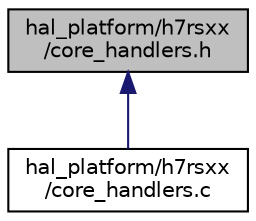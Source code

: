 digraph "hal_platform/h7rsxx/core_handlers.h"
{
 // INTERACTIVE_SVG=YES
 // LATEX_PDF_SIZE
  bgcolor="transparent";
  edge [fontname="Helvetica",fontsize="10",labelfontname="Helvetica",labelfontsize="10"];
  node [fontname="Helvetica",fontsize="10",shape=record];
  Node1 [label="hal_platform/h7rsxx\l/core_handlers.h",height=0.2,width=0.4,color="black", fillcolor="grey75", style="filled", fontcolor="black",tooltip=" "];
  Node1 -> Node2 [dir="back",color="midnightblue",fontsize="10",style="solid",fontname="Helvetica"];
  Node2 [label="hal_platform/h7rsxx\l/core_handlers.c",height=0.2,width=0.4,color="black",URL="$h7rsxx_2core__handlers_8c.html",tooltip=" "];
}
